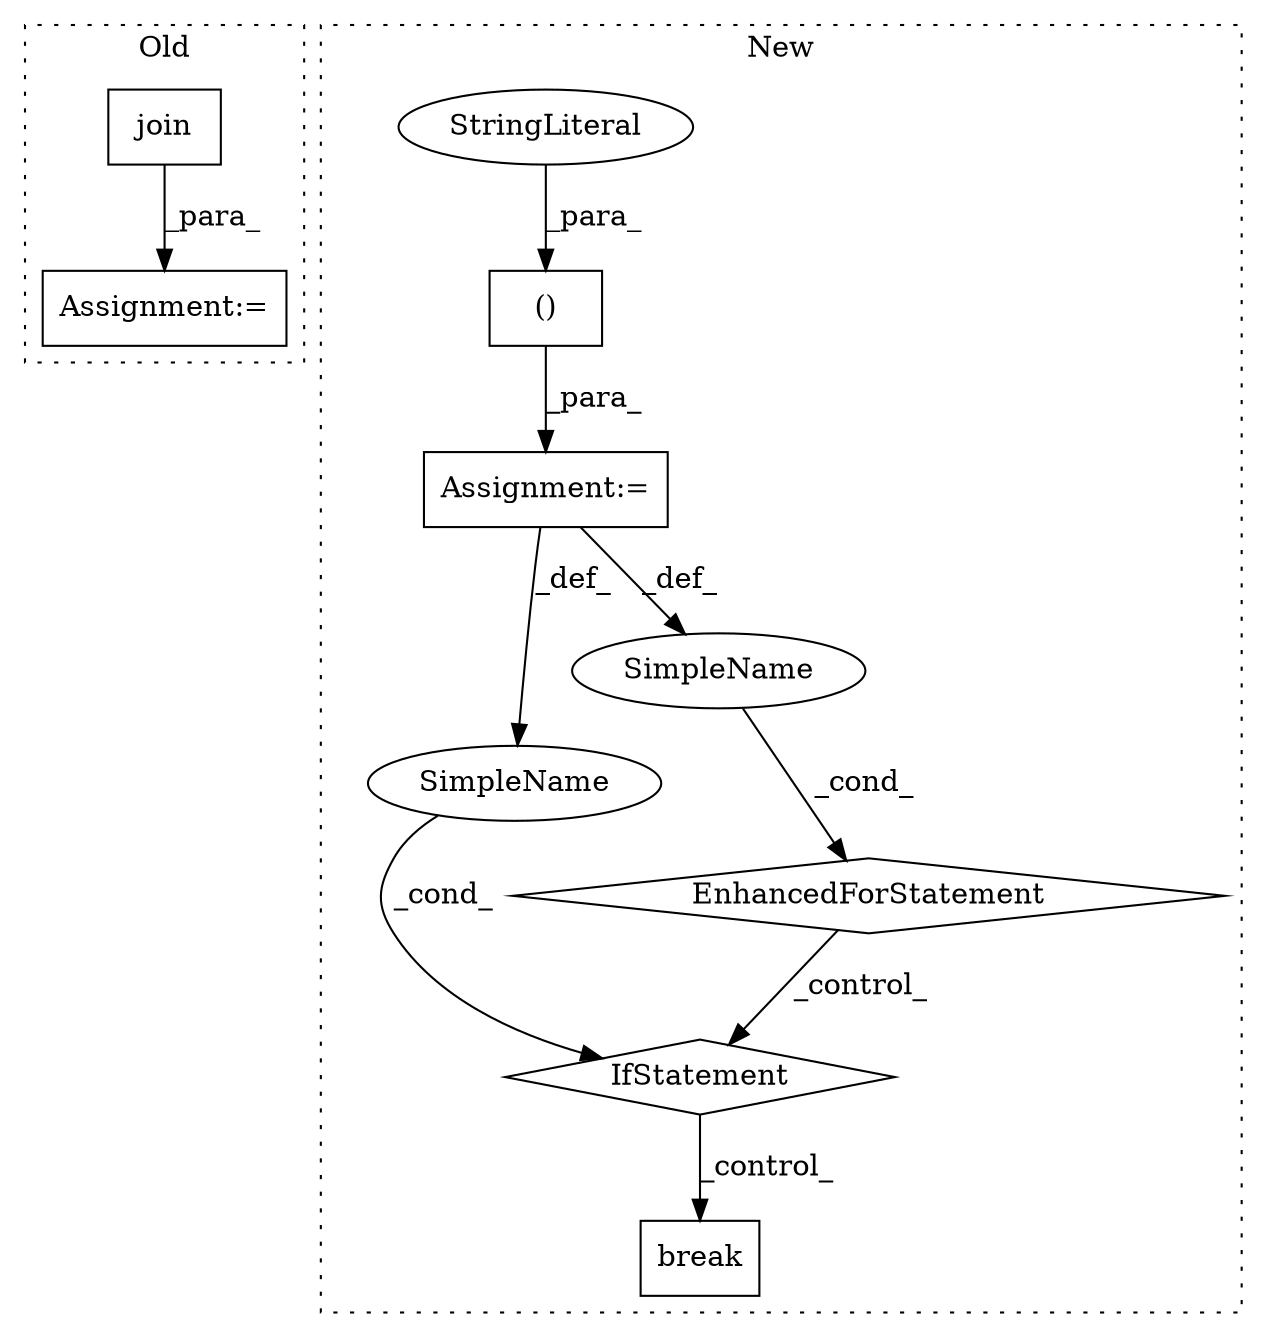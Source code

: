digraph G {
subgraph cluster0 {
1 [label="join" a="32" s="8213,8356" l="20,-5" shape="box"];
8 [label="Assignment:=" a="7" s="8208" l="1" shape="box"];
label = "Old";
style="dotted";
}
subgraph cluster1 {
2 [label="break" a="10" s="3271" l="6" shape="box"];
3 [label="IfStatement" a="25" s="3188,3255" l="4,2" shape="diamond"];
4 [label="SimpleName" a="42" s="" l="" shape="ellipse"];
5 [label="SimpleName" a="42" s="3050" l="8" shape="ellipse"];
6 [label="EnhancedForStatement" a="70" s="2985,3108" l="61,2" shape="diamond"];
7 [label="Assignment:=" a="7" s="2985,3108" l="61,2" shape="box"];
9 [label="()" a="106" s="3075" l="31" shape="box"];
10 [label="StringLiteral" a="45" s="3075" l="17" shape="ellipse"];
label = "New";
style="dotted";
}
1 -> 8 [label="_para_"];
3 -> 2 [label="_control_"];
4 -> 3 [label="_cond_"];
5 -> 6 [label="_cond_"];
6 -> 3 [label="_control_"];
7 -> 4 [label="_def_"];
7 -> 5 [label="_def_"];
9 -> 7 [label="_para_"];
10 -> 9 [label="_para_"];
}